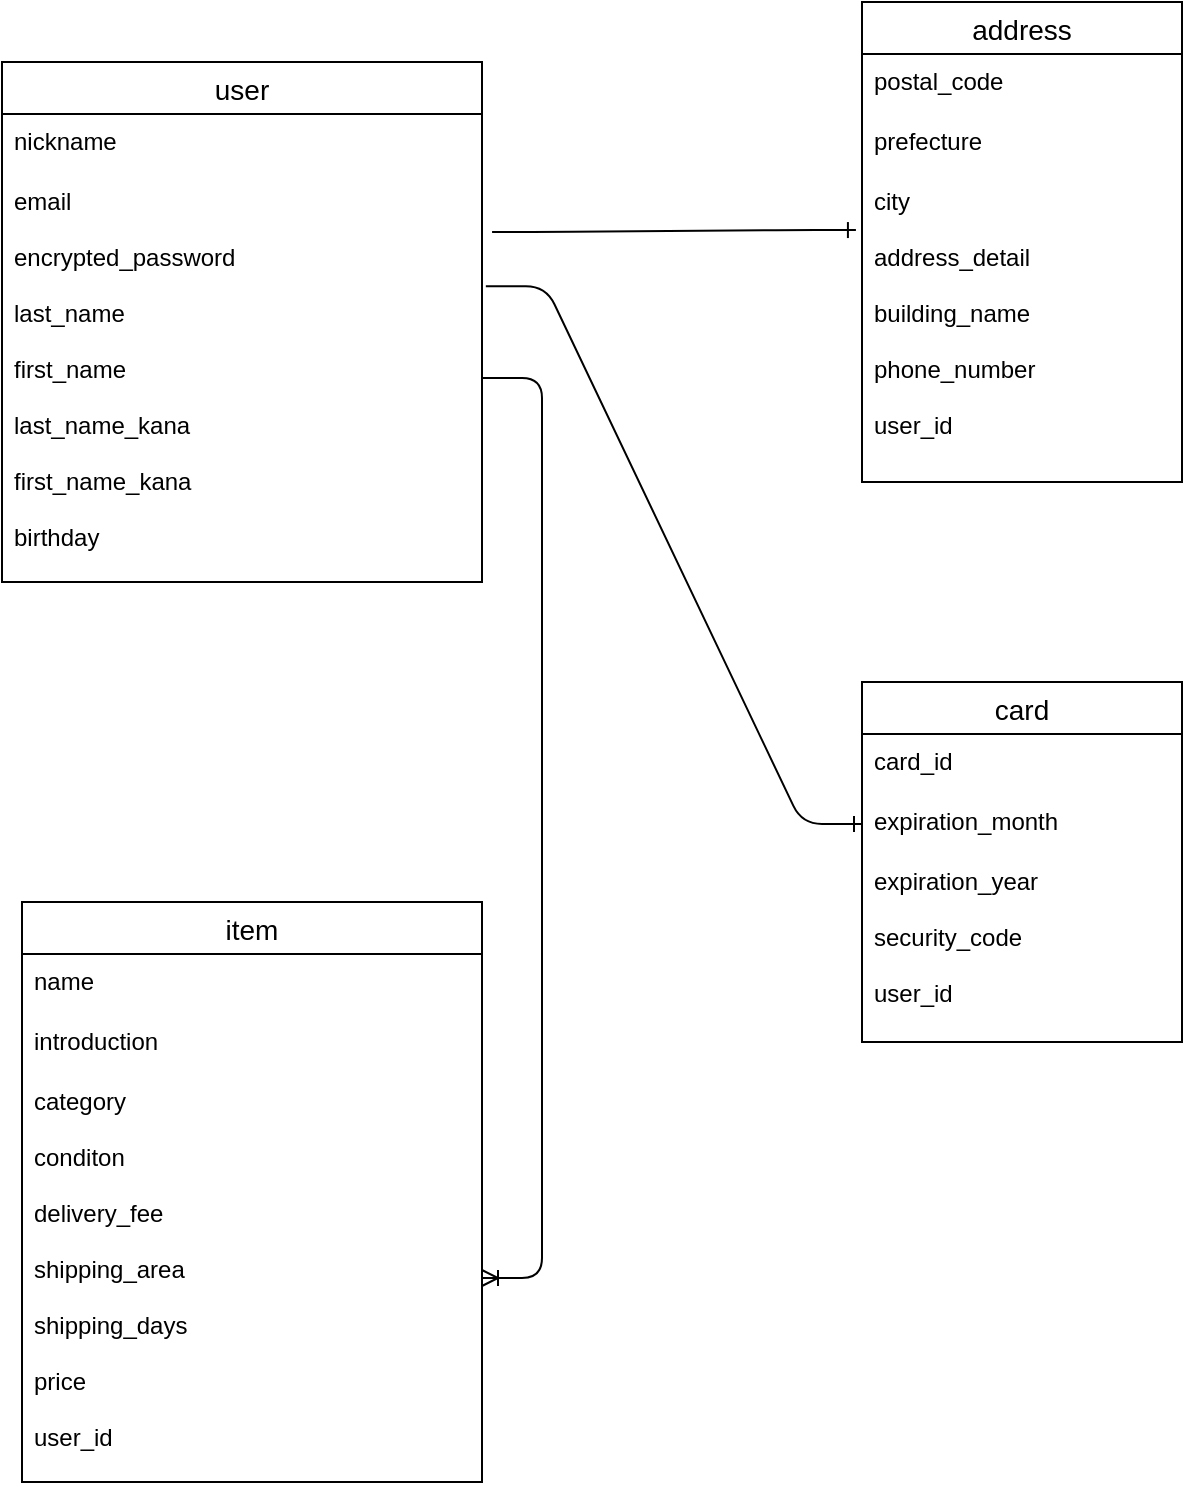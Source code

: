 <mxfile>
    <diagram id="jCz4XfyPa7gEP8Aq6yxg" name="ページ1">
        <mxGraphModel dx="882" dy="830" grid="1" gridSize="10" guides="1" tooltips="1" connect="1" arrows="1" fold="1" page="1" pageScale="1" pageWidth="827" pageHeight="1169" math="0" shadow="0">
            <root>
                <mxCell id="0"/>
                <mxCell id="1" parent="0"/>
                <mxCell id="2" value="user" style="swimlane;fontStyle=0;childLayout=stackLayout;horizontal=1;startSize=26;horizontalStack=0;resizeParent=1;resizeParentMax=0;resizeLast=0;collapsible=1;marginBottom=0;align=center;fontSize=14;" vertex="1" parent="1">
                    <mxGeometry x="110" y="50" width="240" height="260" as="geometry">
                        <mxRectangle x="110" y="230" width="60" height="26" as="alternateBounds"/>
                    </mxGeometry>
                </mxCell>
                <mxCell id="4" value="nickname&#10;&#10;&#10;" style="text;strokeColor=none;fillColor=none;spacingLeft=4;spacingRight=4;overflow=hidden;rotatable=0;points=[[0,0.5],[1,0.5]];portConstraint=eastwest;fontSize=12;" vertex="1" parent="2">
                    <mxGeometry y="26" width="240" height="30" as="geometry"/>
                </mxCell>
                <mxCell id="5" value="email&#10;&#10;encrypted_password&#10;&#10;last_name&#10;&#10;first_name&#10;&#10;last_name_kana&#10;&#10;first_name_kana&#10;&#10;birthday&#10;&#10;" style="text;strokeColor=none;fillColor=none;spacingLeft=4;spacingRight=4;overflow=hidden;rotatable=0;points=[[0,0.5],[1,0.5]];portConstraint=eastwest;fontSize=12;" vertex="1" parent="2">
                    <mxGeometry y="56" width="240" height="204" as="geometry"/>
                </mxCell>
                <mxCell id="7" value="item" style="swimlane;fontStyle=0;childLayout=stackLayout;horizontal=1;startSize=26;horizontalStack=0;resizeParent=1;resizeParentMax=0;resizeLast=0;collapsible=1;marginBottom=0;align=center;fontSize=14;" vertex="1" parent="1">
                    <mxGeometry x="120" y="470" width="230" height="290" as="geometry"/>
                </mxCell>
                <mxCell id="8" value="name&#10;&#10;" style="text;strokeColor=none;fillColor=none;spacingLeft=4;spacingRight=4;overflow=hidden;rotatable=0;points=[[0,0.5],[1,0.5]];portConstraint=eastwest;fontSize=12;" vertex="1" parent="7">
                    <mxGeometry y="26" width="230" height="30" as="geometry"/>
                </mxCell>
                <mxCell id="9" value="introduction" style="text;strokeColor=none;fillColor=none;spacingLeft=4;spacingRight=4;overflow=hidden;rotatable=0;points=[[0,0.5],[1,0.5]];portConstraint=eastwest;fontSize=12;" vertex="1" parent="7">
                    <mxGeometry y="56" width="230" height="30" as="geometry"/>
                </mxCell>
                <mxCell id="10" value="category&#10;&#10;conditon&#10;&#10;delivery_fee&#10;&#10;shipping_area&#10;&#10;shipping_days&#10;&#10;price&#10;&#10;user_id" style="text;strokeColor=none;fillColor=none;spacingLeft=4;spacingRight=4;overflow=hidden;rotatable=0;points=[[0,0.5],[1,0.5]];portConstraint=eastwest;fontSize=12;" vertex="1" parent="7">
                    <mxGeometry y="86" width="230" height="204" as="geometry"/>
                </mxCell>
                <mxCell id="13" value="" style="edgeStyle=entityRelationEdgeStyle;fontSize=12;html=1;endArrow=ERoneToMany;" edge="1" parent="1" source="5" target="10">
                    <mxGeometry width="100" height="100" relative="1" as="geometry">
                        <mxPoint x="400" y="470" as="sourcePoint"/>
                        <mxPoint x="500" y="370" as="targetPoint"/>
                    </mxGeometry>
                </mxCell>
                <mxCell id="14" value="address" style="swimlane;fontStyle=0;childLayout=stackLayout;horizontal=1;startSize=26;horizontalStack=0;resizeParent=1;resizeParentMax=0;resizeLast=0;collapsible=1;marginBottom=0;align=center;fontSize=14;" vertex="1" parent="1">
                    <mxGeometry x="540" y="20" width="160" height="240" as="geometry"/>
                </mxCell>
                <mxCell id="15" value="postal_code" style="text;strokeColor=none;fillColor=none;spacingLeft=4;spacingRight=4;overflow=hidden;rotatable=0;points=[[0,0.5],[1,0.5]];portConstraint=eastwest;fontSize=12;" vertex="1" parent="14">
                    <mxGeometry y="26" width="160" height="30" as="geometry"/>
                </mxCell>
                <mxCell id="16" value="prefecture" style="text;strokeColor=none;fillColor=none;spacingLeft=4;spacingRight=4;overflow=hidden;rotatable=0;points=[[0,0.5],[1,0.5]];portConstraint=eastwest;fontSize=12;" vertex="1" parent="14">
                    <mxGeometry y="56" width="160" height="30" as="geometry"/>
                </mxCell>
                <mxCell id="17" value="city&#10;&#10;address_detail&#10;&#10;building_name&#10;&#10;phone_number&#10;&#10;user_id&#10;" style="text;strokeColor=none;fillColor=none;spacingLeft=4;spacingRight=4;overflow=hidden;rotatable=0;points=[[0,0.5],[1,0.5]];portConstraint=eastwest;fontSize=12;" vertex="1" parent="14">
                    <mxGeometry y="86" width="160" height="154" as="geometry"/>
                </mxCell>
                <mxCell id="18" value="card" style="swimlane;fontStyle=0;childLayout=stackLayout;horizontal=1;startSize=26;horizontalStack=0;resizeParent=1;resizeParentMax=0;resizeLast=0;collapsible=1;marginBottom=0;align=center;fontSize=14;" vertex="1" parent="1">
                    <mxGeometry x="540" y="360" width="160" height="180" as="geometry"/>
                </mxCell>
                <mxCell id="19" value="card_id" style="text;strokeColor=none;fillColor=none;spacingLeft=4;spacingRight=4;overflow=hidden;rotatable=0;points=[[0,0.5],[1,0.5]];portConstraint=eastwest;fontSize=12;" vertex="1" parent="18">
                    <mxGeometry y="26" width="160" height="30" as="geometry"/>
                </mxCell>
                <mxCell id="20" value="expiration_month" style="text;strokeColor=none;fillColor=none;spacingLeft=4;spacingRight=4;overflow=hidden;rotatable=0;points=[[0,0.5],[1,0.5]];portConstraint=eastwest;fontSize=12;" vertex="1" parent="18">
                    <mxGeometry y="56" width="160" height="30" as="geometry"/>
                </mxCell>
                <mxCell id="21" value="expiration_year&#10;&#10;security_code&#10;&#10;user_id" style="text;strokeColor=none;fillColor=none;spacingLeft=4;spacingRight=4;overflow=hidden;rotatable=0;points=[[0,0.5],[1,0.5]];portConstraint=eastwest;fontSize=12;" vertex="1" parent="18">
                    <mxGeometry y="86" width="160" height="94" as="geometry"/>
                </mxCell>
                <mxCell id="22" value="" style="edgeStyle=entityRelationEdgeStyle;fontSize=12;html=1;endArrow=ERone;endFill=1;exitX=1.021;exitY=0.142;exitDx=0;exitDy=0;exitPerimeter=0;entryX=-0.019;entryY=0.182;entryDx=0;entryDy=0;entryPerimeter=0;" edge="1" parent="1" source="5" target="17">
                    <mxGeometry width="100" height="100" relative="1" as="geometry">
                        <mxPoint x="400" y="470" as="sourcePoint"/>
                        <mxPoint x="500" y="370" as="targetPoint"/>
                    </mxGeometry>
                </mxCell>
                <mxCell id="23" value="" style="edgeStyle=entityRelationEdgeStyle;fontSize=12;html=1;endArrow=ERone;endFill=1;entryX=0;entryY=0.5;entryDx=0;entryDy=0;exitX=1.008;exitY=0.275;exitDx=0;exitDy=0;exitPerimeter=0;" edge="1" parent="1" source="5" target="20">
                    <mxGeometry width="100" height="100" relative="1" as="geometry">
                        <mxPoint x="400" y="470" as="sourcePoint"/>
                        <mxPoint x="500" y="370" as="targetPoint"/>
                    </mxGeometry>
                </mxCell>
            </root>
        </mxGraphModel>
    </diagram>
</mxfile>